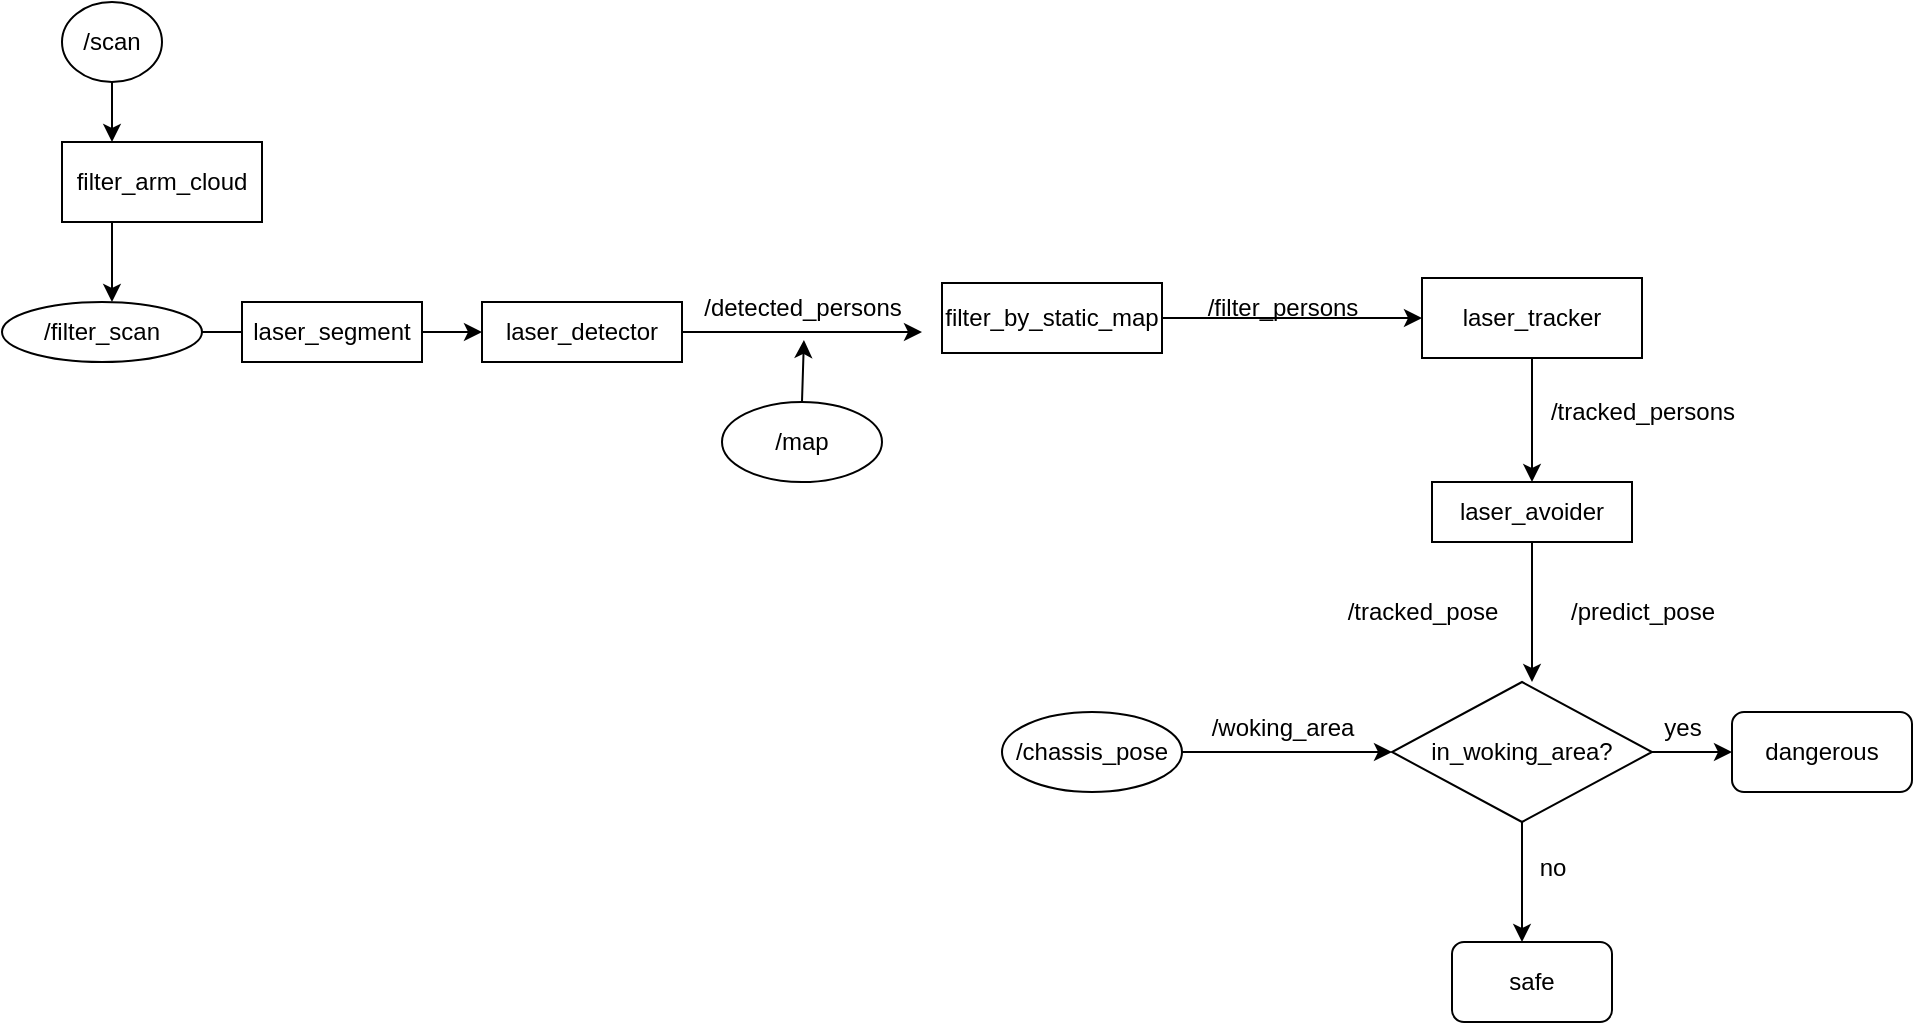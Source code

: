 <mxfile version="21.3.7" type="github">
  <diagram name="Page-1" id="nt2jFGueT7ub7AdPPBaN">
    <mxGraphModel dx="1818" dy="627" grid="1" gridSize="10" guides="1" tooltips="1" connect="1" arrows="1" fold="1" page="1" pageScale="1" pageWidth="850" pageHeight="1100" math="0" shadow="0">
      <root>
        <mxCell id="0" />
        <mxCell id="1" parent="0" />
        <mxCell id="HEixTejCwma0fCDkfpGf-2" value="" style="endArrow=classic;html=1;rounded=0;exitX=1;exitY=0.5;exitDx=0;exitDy=0;" edge="1" parent="1">
          <mxGeometry width="50" height="50" relative="1" as="geometry">
            <mxPoint x="-120" y="305" as="sourcePoint" />
            <mxPoint x="-70" y="305" as="targetPoint" />
          </mxGeometry>
        </mxCell>
        <mxCell id="HEixTejCwma0fCDkfpGf-3" value="laser_segment" style="rounded=0;whiteSpace=wrap;html=1;" vertex="1" parent="1">
          <mxGeometry x="-100" y="290" width="90" height="30" as="geometry" />
        </mxCell>
        <mxCell id="HEixTejCwma0fCDkfpGf-4" value="" style="endArrow=classic;html=1;rounded=0;exitX=1;exitY=0.5;exitDx=0;exitDy=0;" edge="1" parent="1" source="HEixTejCwma0fCDkfpGf-5">
          <mxGeometry width="50" height="50" relative="1" as="geometry">
            <mxPoint x="90" y="470" as="sourcePoint" />
            <mxPoint x="80" y="305" as="targetPoint" />
          </mxGeometry>
        </mxCell>
        <mxCell id="HEixTejCwma0fCDkfpGf-6" value="filter_arm_cloud" style="rounded=0;whiteSpace=wrap;html=1;" vertex="1" parent="1">
          <mxGeometry x="-190" y="210" width="100" height="40" as="geometry" />
        </mxCell>
        <mxCell id="HEixTejCwma0fCDkfpGf-8" value="" style="endArrow=classic;html=1;rounded=0;exitX=0.5;exitY=1;exitDx=0;exitDy=0;entryX=0.25;entryY=0;entryDx=0;entryDy=0;" edge="1" parent="1" target="HEixTejCwma0fCDkfpGf-6">
          <mxGeometry width="50" height="50" relative="1" as="geometry">
            <mxPoint x="-165" y="180" as="sourcePoint" />
            <mxPoint x="140" y="420" as="targetPoint" />
          </mxGeometry>
        </mxCell>
        <mxCell id="HEixTejCwma0fCDkfpGf-9" value="" style="endArrow=classic;html=1;rounded=0;exitX=0.25;exitY=1;exitDx=0;exitDy=0;entryX=0.357;entryY=0;entryDx=0;entryDy=0;entryPerimeter=0;" edge="1" parent="1" source="HEixTejCwma0fCDkfpGf-6">
          <mxGeometry width="50" height="50" relative="1" as="geometry">
            <mxPoint x="90" y="470" as="sourcePoint" />
            <mxPoint x="-165.01" y="290" as="targetPoint" />
          </mxGeometry>
        </mxCell>
        <mxCell id="HEixTejCwma0fCDkfpGf-11" value="" style="endArrow=classic;html=1;rounded=0;exitX=1;exitY=0.5;exitDx=0;exitDy=0;" edge="1" parent="1" source="HEixTejCwma0fCDkfpGf-5">
          <mxGeometry width="50" height="50" relative="1" as="geometry">
            <mxPoint x="90" y="470" as="sourcePoint" />
            <mxPoint x="240" y="305" as="targetPoint" />
          </mxGeometry>
        </mxCell>
        <mxCell id="HEixTejCwma0fCDkfpGf-12" value="" style="endArrow=classic;html=1;rounded=0;exitX=0.5;exitY=0;exitDx=0;exitDy=0;entryX=0.508;entryY=1.033;entryDx=0;entryDy=0;entryPerimeter=0;" edge="1" parent="1" source="HEixTejCwma0fCDkfpGf-16" target="HEixTejCwma0fCDkfpGf-13">
          <mxGeometry width="50" height="50" relative="1" as="geometry">
            <mxPoint x="210" y="360" as="sourcePoint" />
            <mxPoint x="210" y="310" as="targetPoint" />
          </mxGeometry>
        </mxCell>
        <mxCell id="HEixTejCwma0fCDkfpGf-13" value="/detected_persons" style="text;html=1;align=center;verticalAlign=middle;resizable=0;points=[];autosize=1;strokeColor=none;fillColor=none;" vertex="1" parent="1">
          <mxGeometry x="120" y="278" width="120" height="30" as="geometry" />
        </mxCell>
        <mxCell id="HEixTejCwma0fCDkfpGf-14" value="" style="endArrow=classic;html=1;rounded=0;exitX=1;exitY=0.5;exitDx=0;exitDy=0;" edge="1" parent="1" source="HEixTejCwma0fCDkfpGf-3" target="HEixTejCwma0fCDkfpGf-5">
          <mxGeometry width="50" height="50" relative="1" as="geometry">
            <mxPoint x="-10" y="305" as="sourcePoint" />
            <mxPoint x="80" y="305" as="targetPoint" />
          </mxGeometry>
        </mxCell>
        <mxCell id="HEixTejCwma0fCDkfpGf-5" value="laser_detector" style="rounded=0;whiteSpace=wrap;html=1;" vertex="1" parent="1">
          <mxGeometry x="20" y="290" width="100" height="30" as="geometry" />
        </mxCell>
        <mxCell id="HEixTejCwma0fCDkfpGf-15" value="filter_by_static_map" style="rounded=0;whiteSpace=wrap;html=1;" vertex="1" parent="1">
          <mxGeometry x="250" y="280.5" width="110" height="35" as="geometry" />
        </mxCell>
        <mxCell id="HEixTejCwma0fCDkfpGf-16" value="/map" style="ellipse;whiteSpace=wrap;html=1;" vertex="1" parent="1">
          <mxGeometry x="140" y="340" width="80" height="40" as="geometry" />
        </mxCell>
        <mxCell id="HEixTejCwma0fCDkfpGf-17" value="/scan" style="ellipse;whiteSpace=wrap;html=1;" vertex="1" parent="1">
          <mxGeometry x="-190" y="140" width="50" height="40" as="geometry" />
        </mxCell>
        <mxCell id="HEixTejCwma0fCDkfpGf-18" value="/filter_scan" style="ellipse;whiteSpace=wrap;html=1;" vertex="1" parent="1">
          <mxGeometry x="-220" y="290" width="100" height="30" as="geometry" />
        </mxCell>
        <mxCell id="HEixTejCwma0fCDkfpGf-19" value="" style="endArrow=classic;html=1;rounded=0;exitX=1;exitY=0.5;exitDx=0;exitDy=0;entryX=0;entryY=0.5;entryDx=0;entryDy=0;" edge="1" parent="1" source="HEixTejCwma0fCDkfpGf-15" target="HEixTejCwma0fCDkfpGf-21">
          <mxGeometry width="50" height="50" relative="1" as="geometry">
            <mxPoint x="300" y="420" as="sourcePoint" />
            <mxPoint x="500" y="298" as="targetPoint" />
          </mxGeometry>
        </mxCell>
        <mxCell id="HEixTejCwma0fCDkfpGf-20" value="/filter_persons" style="text;html=1;align=center;verticalAlign=middle;resizable=0;points=[];autosize=1;strokeColor=none;fillColor=none;" vertex="1" parent="1">
          <mxGeometry x="370" y="278" width="100" height="30" as="geometry" />
        </mxCell>
        <mxCell id="HEixTejCwma0fCDkfpGf-21" value="laser_tracker" style="rounded=0;whiteSpace=wrap;html=1;" vertex="1" parent="1">
          <mxGeometry x="490" y="278" width="110" height="40" as="geometry" />
        </mxCell>
        <mxCell id="HEixTejCwma0fCDkfpGf-23" value="" style="endArrow=classic;html=1;rounded=0;exitX=0.5;exitY=1;exitDx=0;exitDy=0;" edge="1" parent="1" source="HEixTejCwma0fCDkfpGf-21">
          <mxGeometry width="50" height="50" relative="1" as="geometry">
            <mxPoint x="300" y="420" as="sourcePoint" />
            <mxPoint x="545" y="380" as="targetPoint" />
          </mxGeometry>
        </mxCell>
        <mxCell id="HEixTejCwma0fCDkfpGf-25" value="/tracked_persons" style="text;html=1;align=center;verticalAlign=middle;resizable=0;points=[];autosize=1;strokeColor=none;fillColor=none;" vertex="1" parent="1">
          <mxGeometry x="540" y="330" width="120" height="30" as="geometry" />
        </mxCell>
        <mxCell id="HEixTejCwma0fCDkfpGf-27" value="/chassis_pose" style="ellipse;whiteSpace=wrap;html=1;" vertex="1" parent="1">
          <mxGeometry x="280" y="495" width="90" height="40" as="geometry" />
        </mxCell>
        <mxCell id="HEixTejCwma0fCDkfpGf-28" value="" style="endArrow=classic;html=1;rounded=0;entryX=0;entryY=0.5;entryDx=0;entryDy=0;" edge="1" parent="1" target="HEixTejCwma0fCDkfpGf-29">
          <mxGeometry width="50" height="50" relative="1" as="geometry">
            <mxPoint x="370" y="515" as="sourcePoint" />
            <mxPoint x="465" y="510" as="targetPoint" />
          </mxGeometry>
        </mxCell>
        <mxCell id="HEixTejCwma0fCDkfpGf-29" value="in_woking_area?" style="rhombus;whiteSpace=wrap;html=1;" vertex="1" parent="1">
          <mxGeometry x="475" y="480" width="130" height="70" as="geometry" />
        </mxCell>
        <mxCell id="HEixTejCwma0fCDkfpGf-31" value="" style="endArrow=classic;html=1;rounded=0;exitX=0.5;exitY=1;exitDx=0;exitDy=0;" edge="1" parent="1" source="HEixTejCwma0fCDkfpGf-29">
          <mxGeometry width="50" height="50" relative="1" as="geometry">
            <mxPoint x="295" y="470" as="sourcePoint" />
            <mxPoint x="540" y="610" as="targetPoint" />
          </mxGeometry>
        </mxCell>
        <mxCell id="HEixTejCwma0fCDkfpGf-32" value="no" style="text;html=1;align=center;verticalAlign=middle;resizable=0;points=[];autosize=1;strokeColor=none;fillColor=none;" vertex="1" parent="1">
          <mxGeometry x="535" y="558" width="40" height="30" as="geometry" />
        </mxCell>
        <mxCell id="HEixTejCwma0fCDkfpGf-35" value="safe" style="rounded=1;whiteSpace=wrap;html=1;" vertex="1" parent="1">
          <mxGeometry x="505" y="610" width="80" height="40" as="geometry" />
        </mxCell>
        <mxCell id="HEixTejCwma0fCDkfpGf-36" value="dangerous" style="rounded=1;whiteSpace=wrap;html=1;" vertex="1" parent="1">
          <mxGeometry x="645" y="495" width="90" height="40" as="geometry" />
        </mxCell>
        <mxCell id="HEixTejCwma0fCDkfpGf-37" value="" style="endArrow=classic;html=1;rounded=0;exitX=1;exitY=0.5;exitDx=0;exitDy=0;entryX=0;entryY=0.5;entryDx=0;entryDy=0;" edge="1" parent="1" source="HEixTejCwma0fCDkfpGf-29" target="HEixTejCwma0fCDkfpGf-36">
          <mxGeometry width="50" height="50" relative="1" as="geometry">
            <mxPoint x="275" y="470" as="sourcePoint" />
            <mxPoint x="325" y="420" as="targetPoint" />
          </mxGeometry>
        </mxCell>
        <mxCell id="HEixTejCwma0fCDkfpGf-38" value="laser_avoider" style="rounded=0;whiteSpace=wrap;html=1;" vertex="1" parent="1">
          <mxGeometry x="495" y="380" width="100" height="30" as="geometry" />
        </mxCell>
        <mxCell id="HEixTejCwma0fCDkfpGf-40" value="" style="endArrow=classic;html=1;rounded=0;exitX=0.5;exitY=1;exitDx=0;exitDy=0;" edge="1" parent="1" source="HEixTejCwma0fCDkfpGf-38">
          <mxGeometry width="50" height="50" relative="1" as="geometry">
            <mxPoint x="330" y="370" as="sourcePoint" />
            <mxPoint x="545" y="480" as="targetPoint" />
          </mxGeometry>
        </mxCell>
        <mxCell id="HEixTejCwma0fCDkfpGf-41" value="/predict_pose" style="text;html=1;align=center;verticalAlign=middle;resizable=0;points=[];autosize=1;strokeColor=none;fillColor=none;" vertex="1" parent="1">
          <mxGeometry x="550" y="430" width="100" height="30" as="geometry" />
        </mxCell>
        <mxCell id="HEixTejCwma0fCDkfpGf-42" value="/tracked_pose" style="text;html=1;align=center;verticalAlign=middle;resizable=0;points=[];autosize=1;strokeColor=none;fillColor=none;" vertex="1" parent="1">
          <mxGeometry x="440" y="430" width="100" height="30" as="geometry" />
        </mxCell>
        <mxCell id="HEixTejCwma0fCDkfpGf-43" value="/woking_area" style="text;html=1;align=center;verticalAlign=middle;resizable=0;points=[];autosize=1;strokeColor=none;fillColor=none;" vertex="1" parent="1">
          <mxGeometry x="375" y="488" width="90" height="30" as="geometry" />
        </mxCell>
        <mxCell id="HEixTejCwma0fCDkfpGf-45" value="yes" style="text;html=1;align=center;verticalAlign=middle;resizable=0;points=[];autosize=1;strokeColor=none;fillColor=none;" vertex="1" parent="1">
          <mxGeometry x="600" y="488" width="40" height="30" as="geometry" />
        </mxCell>
      </root>
    </mxGraphModel>
  </diagram>
</mxfile>
